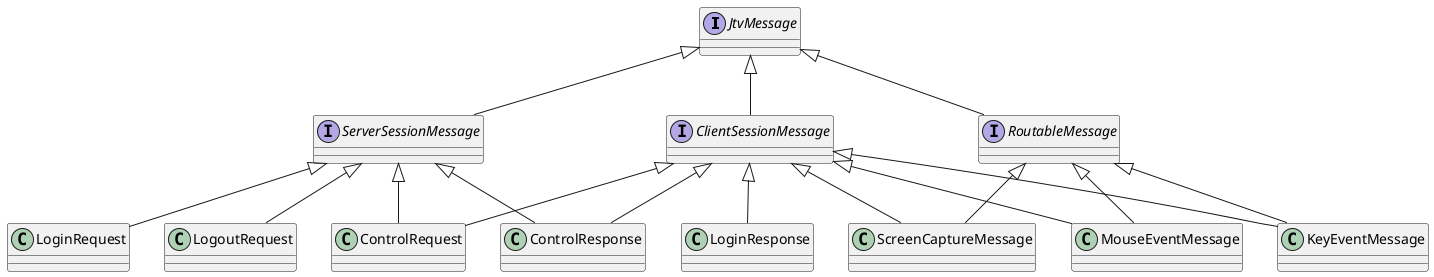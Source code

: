 @startuml
interface JtvMessage
interface ServerSessionMessage
interface ClientSessionMessage
interface RoutableMessage

class ScreenCaptureMessage
class MouseEventMessage
class KeyEventMessage
class LoginRequest
class LogoutRequest
class ControlRequest
class ControlResponse

JtvMessage <|-- ServerSessionMessage
JtvMessage <|-- ClientSessionMessage
JtvMessage <|-- RoutableMessage

RoutableMessage <|-- ScreenCaptureMessage
ClientSessionMessage <|-- ScreenCaptureMessage

RoutableMessage <|-- MouseEventMessage
ClientSessionMessage <|-- MouseEventMessage

RoutableMessage <|-- KeyEventMessage
ClientSessionMessage <|-- KeyEventMessage

ServerSessionMessage <|-- LoginRequest
ClientSessionMessage <|-- LoginResponse

ServerSessionMessage <|-- LogoutRequest

ServerSessionMessage <|-- ControlRequest
ClientSessionMessage <|-- ControlRequest

ServerSessionMessage <|-- ControlResponse
ClientSessionMessage <|-- ControlResponse

@enduml
